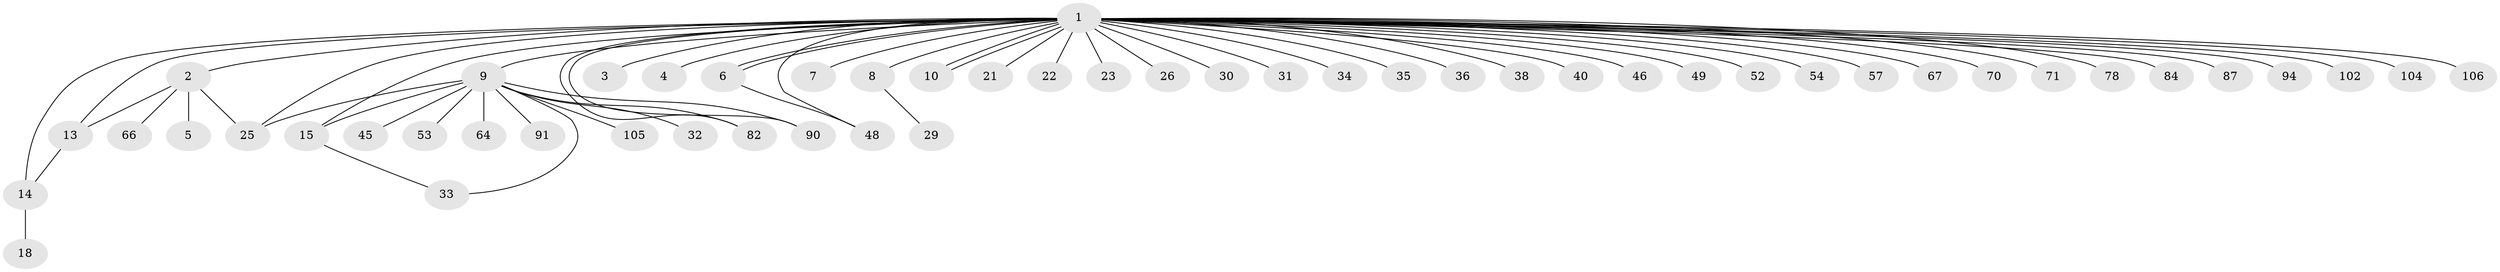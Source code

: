 // original degree distribution, {53: 0.009345794392523364, 5: 0.018691588785046728, 1: 0.5981308411214953, 3: 0.07476635514018691, 6: 0.018691588785046728, 2: 0.21495327102803738, 7: 0.028037383177570093, 14: 0.009345794392523364, 4: 0.028037383177570093}
// Generated by graph-tools (version 1.1) at 2025/14/03/09/25 04:14:44]
// undirected, 53 vertices, 63 edges
graph export_dot {
graph [start="1"]
  node [color=gray90,style=filled];
  1;
  2;
  3 [super="+88+11+43+39"];
  4;
  5 [super="+37+44"];
  6 [super="+17+28+63"];
  7;
  8 [super="+20"];
  9 [super="+12"];
  10 [super="+59+51+55+42"];
  13 [super="+86+60+47"];
  14 [super="+56+41+16+27"];
  15 [super="+50+89+68+79+24+19"];
  18;
  21;
  22 [super="+62"];
  23 [super="+74+98+77"];
  25 [super="+80"];
  26 [super="+95+83"];
  29 [super="+61"];
  30;
  31;
  32 [super="+85+81"];
  33;
  34;
  35;
  36;
  38;
  40;
  45;
  46;
  48 [super="+58"];
  49;
  52;
  53;
  54;
  57;
  64;
  66;
  67;
  70;
  71;
  78;
  82;
  84;
  87;
  90;
  91 [super="+103"];
  94;
  102;
  104;
  105;
  106;
  1 -- 2;
  1 -- 3;
  1 -- 4;
  1 -- 6;
  1 -- 6;
  1 -- 7;
  1 -- 8;
  1 -- 9 [weight=2];
  1 -- 10;
  1 -- 10;
  1 -- 13 [weight=2];
  1 -- 14 [weight=2];
  1 -- 15 [weight=2];
  1 -- 21;
  1 -- 22 [weight=2];
  1 -- 23 [weight=2];
  1 -- 26;
  1 -- 30;
  1 -- 31;
  1 -- 34;
  1 -- 35;
  1 -- 36;
  1 -- 38;
  1 -- 40;
  1 -- 46;
  1 -- 48 [weight=2];
  1 -- 49;
  1 -- 52;
  1 -- 54;
  1 -- 57;
  1 -- 67;
  1 -- 70;
  1 -- 71;
  1 -- 78;
  1 -- 82;
  1 -- 84;
  1 -- 87;
  1 -- 90;
  1 -- 94;
  1 -- 102;
  1 -- 104;
  1 -- 106;
  1 -- 25;
  2 -- 5;
  2 -- 25;
  2 -- 66;
  2 -- 13;
  6 -- 48;
  8 -- 29;
  9 -- 32;
  9 -- 33;
  9 -- 64;
  9 -- 105;
  9 -- 45;
  9 -- 15;
  9 -- 82;
  9 -- 53;
  9 -- 25;
  9 -- 90;
  9 -- 91;
  13 -- 14;
  14 -- 18;
  15 -- 33;
}
